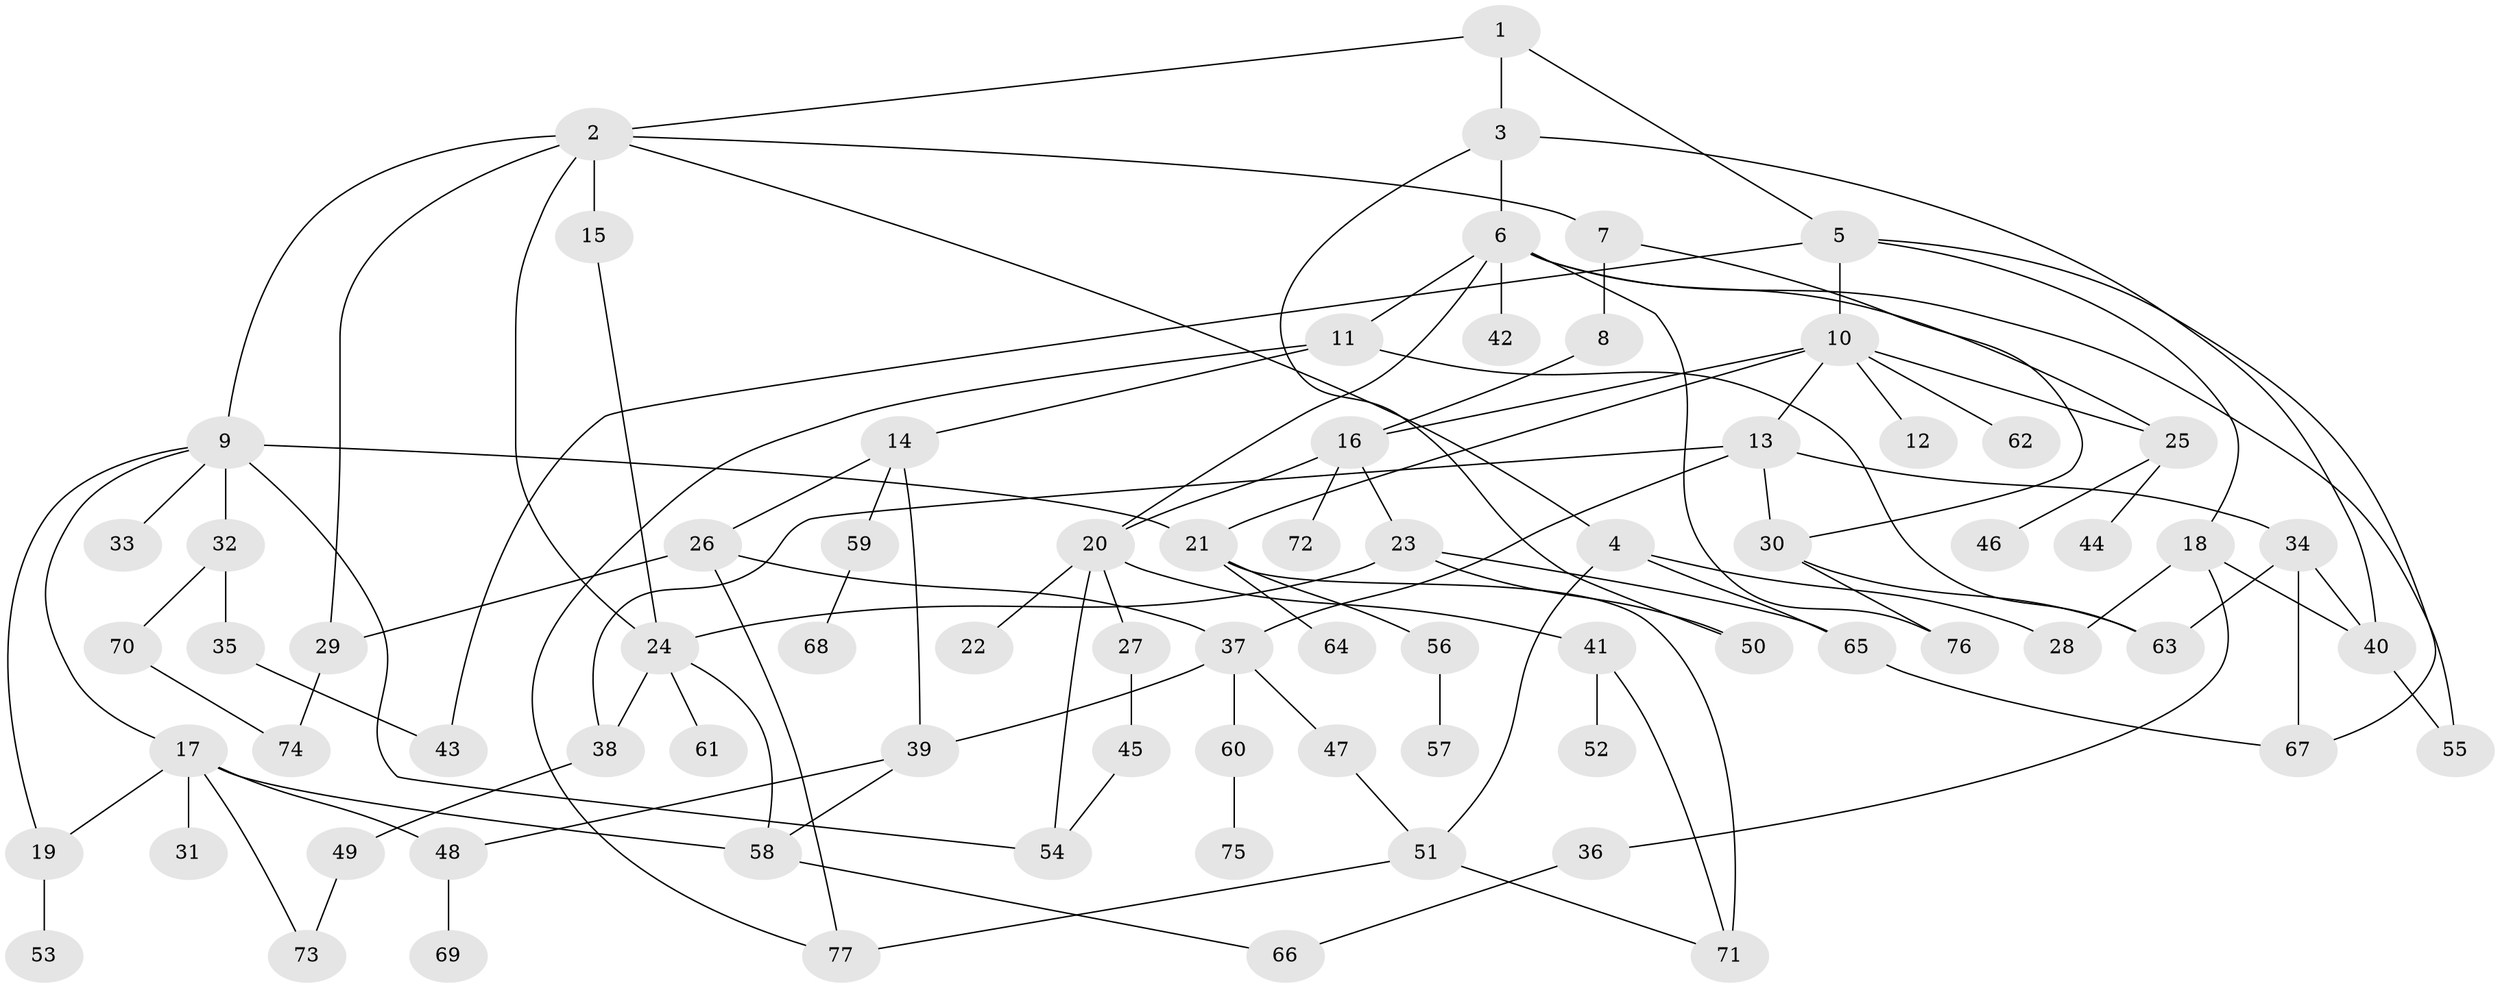 // coarse degree distribution, {8: 0.02127659574468085, 6: 0.14893617021276595, 3: 0.1702127659574468, 5: 0.1276595744680851, 4: 0.1276595744680851, 2: 0.10638297872340426, 1: 0.2765957446808511, 7: 0.02127659574468085}
// Generated by graph-tools (version 1.1) at 2025/36/03/04/25 23:36:07]
// undirected, 77 vertices, 113 edges
graph export_dot {
  node [color=gray90,style=filled];
  1;
  2;
  3;
  4;
  5;
  6;
  7;
  8;
  9;
  10;
  11;
  12;
  13;
  14;
  15;
  16;
  17;
  18;
  19;
  20;
  21;
  22;
  23;
  24;
  25;
  26;
  27;
  28;
  29;
  30;
  31;
  32;
  33;
  34;
  35;
  36;
  37;
  38;
  39;
  40;
  41;
  42;
  43;
  44;
  45;
  46;
  47;
  48;
  49;
  50;
  51;
  52;
  53;
  54;
  55;
  56;
  57;
  58;
  59;
  60;
  61;
  62;
  63;
  64;
  65;
  66;
  67;
  68;
  69;
  70;
  71;
  72;
  73;
  74;
  75;
  76;
  77;
  1 -- 2;
  1 -- 3;
  1 -- 5;
  2 -- 4;
  2 -- 7;
  2 -- 9;
  2 -- 15;
  2 -- 24;
  2 -- 29;
  3 -- 6;
  3 -- 40;
  3 -- 50;
  4 -- 51;
  4 -- 65;
  4 -- 28;
  5 -- 10;
  5 -- 18;
  5 -- 67;
  5 -- 43;
  6 -- 11;
  6 -- 20;
  6 -- 25;
  6 -- 42;
  6 -- 55;
  6 -- 76;
  7 -- 8;
  7 -- 30;
  8 -- 16;
  9 -- 17;
  9 -- 19;
  9 -- 32;
  9 -- 33;
  9 -- 54;
  9 -- 21;
  10 -- 12;
  10 -- 13;
  10 -- 16;
  10 -- 21;
  10 -- 62;
  10 -- 25;
  11 -- 14;
  11 -- 63;
  11 -- 77;
  13 -- 30;
  13 -- 34;
  13 -- 37;
  13 -- 38;
  14 -- 26;
  14 -- 59;
  14 -- 39;
  15 -- 24;
  16 -- 23;
  16 -- 72;
  16 -- 20;
  17 -- 31;
  17 -- 58;
  17 -- 73;
  17 -- 19;
  17 -- 48;
  18 -- 28;
  18 -- 36;
  18 -- 40;
  19 -- 53;
  20 -- 22;
  20 -- 27;
  20 -- 41;
  20 -- 54;
  21 -- 56;
  21 -- 64;
  21 -- 71;
  23 -- 50;
  23 -- 65;
  23 -- 24;
  24 -- 38;
  24 -- 61;
  24 -- 58;
  25 -- 44;
  25 -- 46;
  26 -- 29;
  26 -- 77;
  26 -- 37;
  27 -- 45;
  29 -- 74;
  30 -- 76;
  30 -- 63;
  32 -- 35;
  32 -- 70;
  34 -- 40;
  34 -- 63;
  34 -- 67;
  35 -- 43;
  36 -- 66;
  37 -- 39;
  37 -- 47;
  37 -- 60;
  38 -- 49;
  39 -- 48;
  39 -- 58;
  40 -- 55;
  41 -- 52;
  41 -- 71;
  45 -- 54;
  47 -- 51;
  48 -- 69;
  49 -- 73;
  51 -- 71;
  51 -- 77;
  56 -- 57;
  58 -- 66;
  59 -- 68;
  60 -- 75;
  65 -- 67;
  70 -- 74;
}
